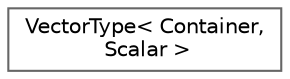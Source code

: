digraph "类继承关系图"
{
 // LATEX_PDF_SIZE
  bgcolor="transparent";
  edge [fontname=Helvetica,fontsize=10,labelfontname=Helvetica,labelfontsize=10];
  node [fontname=Helvetica,fontsize=10,shape=box,height=0.2,width=0.4];
  rankdir="LR";
  Node0 [id="Node000000",label="VectorType\< Container,\l Scalar \>",height=0.2,width=0.4,color="grey40", fillcolor="white", style="filled",URL="$struct_vector_type.html",tooltip=" "];
}
